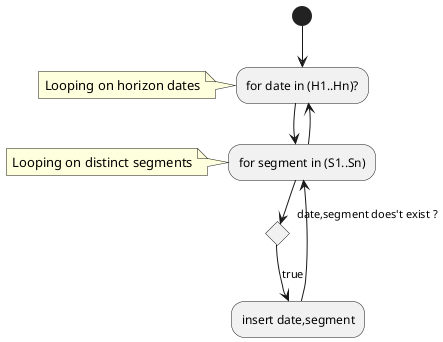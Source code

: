 @startuml

(*)  --> "for date in (H1..Hn)?" as loopHorizonDates
     note left
     Looping on horizon dates
     end note
        --> "for segment in (S1..Sn)" as loopSegments
     note left
     Looping on distinct segments
     end note
                if "date,segment does't exist ?"
                    -->[true] "insert date,segment"
            
            --> loopSegments
                --> loopHorizonDates
@enduml